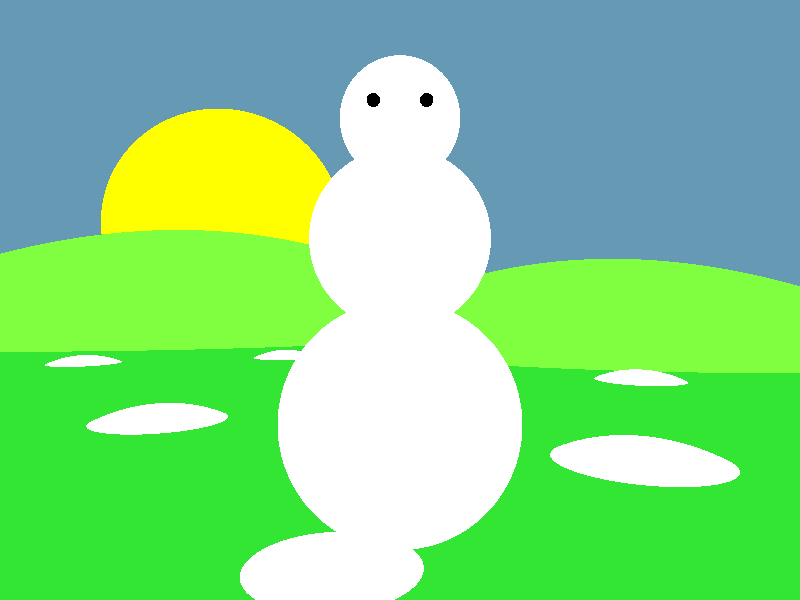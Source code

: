 camera {
  location  <0, 0, -10>
  up        <0,  1,  0>
  right     <0, 0, 1.33333>
  look_at   <0, 0, 0>
}

light_source {<-12, 50, -100> color rgb <1.0, 1.0, 1.0>}

// Sun
sphere { <60, 25, 200>, 40
  pigment { color rgb <1, 1, 0>}
}

// Right hill
sphere { <-20, -46, 50>, 50.0
  pigment { color rgb <0.5, 1.0, 0.25>}
}

// Left hill
sphere { <30, -65, 80>, 75.0
  pigment { color rgb <0.5, 1.0, 0.25>}
}

// Snow patches
sphere { <8, -8.5, 10>, 5
  pigment { color rgb <1.0, 1.0, 1.0>}
}
sphere { <-6, -8.5, 5>, 5
  pigment { color rgb <1.0, 1.0, 1.0>}
}
sphere { <-12, -8.5, 20>, 5
  pigment { color rgb <1.0, 1.0, 1.0>}
}
sphere { <20, -8.5, 28>, 5
  pigment { color rgb <1.0, 1.0, 1.0>}
}
sphere { <8, -8.5, 32>, 5
  pigment { color rgb <1.0, 1.0, 1.0>}
}
sphere { <1, -8.5, -1>, 4.7
  pigment { color rgb <1.0, 1.0, 1.0>}
}

// Snowman
sphere { <0, -2, 0>, 2
  pigment { color rgb <1.0, 1.0, 1.0>}
}
sphere { <0, 1, 0>, 1.5
  pigment { color rgb <1.0, 1.0, 1.0>}
}
sphere { <0, 3, 0>, 1
  pigment { color rgb <1.0, 1.0, 1.0>}
}
sphere { <0.4, 3, -1>, 0.1
  pigment { color rgb <0.0, 0.0, 0.0>}
}
sphere { <-0.4, 3, -1>, 0.1
  pigment { color rgb <0.0, 0.0, 0.0>}
}

// Ground
plane {<0, 1, 0>, -4
  pigment {color rgb <0.2, 0.9, 0.2>}
}

// Sky
plane {<0, 1, 1>, 250
  pigment {color rgb <0.4, 0.6, 0.7> }
}